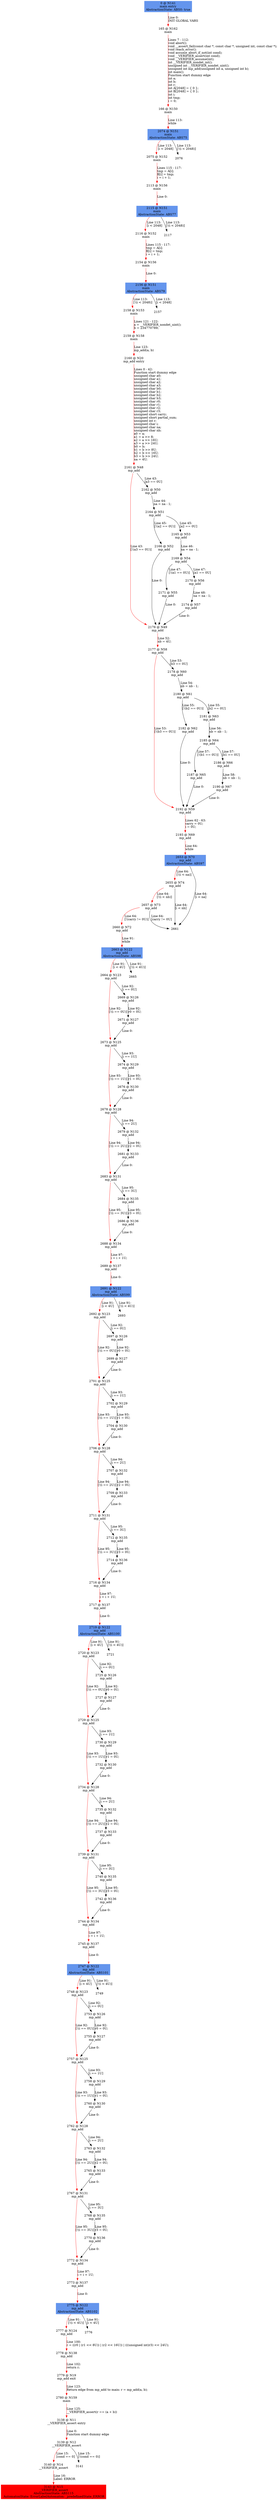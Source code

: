 digraph ARG {
node [style="filled" shape="box" color="white"]
0 [fillcolor="cornflowerblue" label="0 @ N141\nmain entry\nAbstractionState: ABS0: true\n" id="0"]
165 [label="165 @ N162\nmain\n" id="165"]
166 [label="166 @ N150\nmain\n" id="166"]
2074 [fillcolor="cornflowerblue" label="2074 @ N151\nmain\nAbstractionState: ABS75\n" id="2074"]
2075 [label="2075 @ N152\nmain\n" id="2075"]
2113 [label="2113 @ N156\nmain\n" id="2113"]
2115 [fillcolor="cornflowerblue" label="2115 @ N151\nmain\nAbstractionState: ABS77\n" id="2115"]
2116 [label="2116 @ N152\nmain\n" id="2116"]
2154 [label="2154 @ N156\nmain\n" id="2154"]
2156 [fillcolor="cornflowerblue" label="2156 @ N151\nmain\nAbstractionState: ABS79\n" id="2156"]
2158 [label="2158 @ N153\nmain\n" id="2158"]
2159 [label="2159 @ N158\nmain\n" id="2159"]
2160 [label="2160 @ N20\nmp_add entry\n" id="2160"]
2161 [label="2161 @ N48\nmp_add\n" id="2161"]
2176 [label="2176 @ N49\nmp_add\n" id="2176"]
2177 [label="2177 @ N58\nmp_add\n" id="2177"]
2192 [label="2192 @ N59\nmp_add\n" id="2192"]
2193 [label="2193 @ N69\nmp_add\n" id="2193"]
2653 [fillcolor="cornflowerblue" label="2653 @ N70\nmp_add\nAbstractionState: ABS97\n" id="2653"]
2655 [label="2655 @ N74\nmp_add\n" id="2655"]
2657 [label="2657 @ N73\nmp_add\n" id="2657"]
2660 [label="2660 @ N72\nmp_add\n" id="2660"]
2663 [fillcolor="cornflowerblue" label="2663 @ N122\nmp_add\nAbstractionState: ABS98\n" id="2663"]
2664 [label="2664 @ N123\nmp_add\n" id="2664"]
2673 [label="2673 @ N125\nmp_add\n" id="2673"]
2678 [label="2678 @ N128\nmp_add\n" id="2678"]
2683 [label="2683 @ N131\nmp_add\n" id="2683"]
2688 [label="2688 @ N134\nmp_add\n" id="2688"]
2689 [label="2689 @ N137\nmp_add\n" id="2689"]
2691 [fillcolor="cornflowerblue" label="2691 @ N122\nmp_add\nAbstractionState: ABS99\n" id="2691"]
2692 [label="2692 @ N123\nmp_add\n" id="2692"]
2701 [label="2701 @ N125\nmp_add\n" id="2701"]
2706 [label="2706 @ N128\nmp_add\n" id="2706"]
2711 [label="2711 @ N131\nmp_add\n" id="2711"]
2716 [label="2716 @ N134\nmp_add\n" id="2716"]
2717 [label="2717 @ N137\nmp_add\n" id="2717"]
2719 [fillcolor="cornflowerblue" label="2719 @ N122\nmp_add\nAbstractionState: ABS100\n" id="2719"]
2720 [label="2720 @ N123\nmp_add\n" id="2720"]
2729 [label="2729 @ N125\nmp_add\n" id="2729"]
2734 [label="2734 @ N128\nmp_add\n" id="2734"]
2739 [label="2739 @ N131\nmp_add\n" id="2739"]
2744 [label="2744 @ N134\nmp_add\n" id="2744"]
2745 [label="2745 @ N137\nmp_add\n" id="2745"]
2747 [fillcolor="cornflowerblue" label="2747 @ N122\nmp_add\nAbstractionState: ABS101\n" id="2747"]
2748 [label="2748 @ N123\nmp_add\n" id="2748"]
2757 [label="2757 @ N125\nmp_add\n" id="2757"]
2762 [label="2762 @ N128\nmp_add\n" id="2762"]
2767 [label="2767 @ N131\nmp_add\n" id="2767"]
2772 [label="2772 @ N134\nmp_add\n" id="2772"]
2773 [label="2773 @ N137\nmp_add\n" id="2773"]
2775 [fillcolor="cornflowerblue" label="2775 @ N122\nmp_add\nAbstractionState: ABS102\n" id="2775"]
2777 [label="2777 @ N124\nmp_add\n" id="2777"]
2778 [label="2778 @ N138\nmp_add\n" id="2778"]
2779 [label="2779 @ N19\nmp_add exit\n" id="2779"]
2780 [label="2780 @ N159\nmain\n" id="2780"]
3138 [label="3138 @ N11\n__VERIFIER_assert entry\n" id="3138"]
3139 [label="3139 @ N12\n__VERIFIER_assert\n" id="3139"]
3140 [label="3140 @ N14\n__VERIFIER_assert\n" id="3140"]
3143 [fillcolor="red" label="3143 @ N15\n__VERIFIER_assert\nAbstractionState: ABS115\n AutomatonState: ErrorLabelAutomaton: _predefinedState_ERROR\n" id="3143"]
2768 [label="2768 @ N135\nmp_add\n" id="2768"]
2770 [label="2770 @ N136\nmp_add\n" id="2770"]
2763 [label="2763 @ N132\nmp_add\n" id="2763"]
2765 [label="2765 @ N133\nmp_add\n" id="2765"]
2758 [label="2758 @ N129\nmp_add\n" id="2758"]
2760 [label="2760 @ N130\nmp_add\n" id="2760"]
2753 [label="2753 @ N126\nmp_add\n" id="2753"]
2755 [label="2755 @ N127\nmp_add\n" id="2755"]
2740 [label="2740 @ N135\nmp_add\n" id="2740"]
2742 [label="2742 @ N136\nmp_add\n" id="2742"]
2735 [label="2735 @ N132\nmp_add\n" id="2735"]
2737 [label="2737 @ N133\nmp_add\n" id="2737"]
2730 [label="2730 @ N129\nmp_add\n" id="2730"]
2732 [label="2732 @ N130\nmp_add\n" id="2732"]
2725 [label="2725 @ N126\nmp_add\n" id="2725"]
2727 [label="2727 @ N127\nmp_add\n" id="2727"]
2712 [label="2712 @ N135\nmp_add\n" id="2712"]
2714 [label="2714 @ N136\nmp_add\n" id="2714"]
2707 [label="2707 @ N132\nmp_add\n" id="2707"]
2709 [label="2709 @ N133\nmp_add\n" id="2709"]
2702 [label="2702 @ N129\nmp_add\n" id="2702"]
2704 [label="2704 @ N130\nmp_add\n" id="2704"]
2697 [label="2697 @ N126\nmp_add\n" id="2697"]
2699 [label="2699 @ N127\nmp_add\n" id="2699"]
2684 [label="2684 @ N135\nmp_add\n" id="2684"]
2686 [label="2686 @ N136\nmp_add\n" id="2686"]
2679 [label="2679 @ N132\nmp_add\n" id="2679"]
2681 [label="2681 @ N133\nmp_add\n" id="2681"]
2674 [label="2674 @ N129\nmp_add\n" id="2674"]
2676 [label="2676 @ N130\nmp_add\n" id="2676"]
2669 [label="2669 @ N126\nmp_add\n" id="2669"]
2671 [label="2671 @ N127\nmp_add\n" id="2671"]
2178 [label="2178 @ N60\nmp_add\n" id="2178"]
2180 [label="2180 @ N61\nmp_add\n" id="2180"]
2182 [label="2182 @ N62\nmp_add\n" id="2182"]
2181 [label="2181 @ N63\nmp_add\n" id="2181"]
2185 [label="2185 @ N64\nmp_add\n" id="2185"]
2187 [label="2187 @ N65\nmp_add\n" id="2187"]
2186 [label="2186 @ N66\nmp_add\n" id="2186"]
2190 [label="2190 @ N67\nmp_add\n" id="2190"]
2162 [label="2162 @ N50\nmp_add\n" id="2162"]
2164 [label="2164 @ N51\nmp_add\n" id="2164"]
2166 [label="2166 @ N52\nmp_add\n" id="2166"]
2165 [label="2165 @ N53\nmp_add\n" id="2165"]
2169 [label="2169 @ N54\nmp_add\n" id="2169"]
2171 [label="2171 @ N55\nmp_add\n" id="2171"]
2170 [label="2170 @ N56\nmp_add\n" id="2170"]
2174 [label="2174 @ N57\nmp_add\n" id="2174"]
0 -> 165 [color="red" label="Line 0: \lINIT GLOBAL VARS\l" id="0 -> 165"]
165 -> 166 [color="red" label="Lines 7 - 112: \lvoid abort();\lvoid __assert_fail(const char *, const char *, unsigned int, const char *);\lvoid reach_error();\lvoid assume_abort_if_not(int cond);\lvoid __VERIFIER_assert(int cond);\lvoid __VERIFIER_assume(int);\lint __VERIFIER_nondet_int();\lunsigned int __VERIFIER_nondet_uint();\lunsigned int mp_add(unsigned int a, unsigned int b);\lint main();\lFunction start dummy edge\lint a;\lint b;\lint r;\lint A[2048] = { 0 };\lint B[2048] = { 0 };\lint i;\lint tmp;\li = 0;\l" id="165 -> 166"]
166 -> 2074 [color="red" label="Line 113: \lwhile\l" id="166 -> 2074"]
2074 -> 2075 [color="red" label="Line 113: \l[i < 2048]\l" id="2074 -> 2075"]
2074 -> 2076 [label="Line 113: \l[!(i < 2048)]\l" id="2074 -> 2076"]
2075 -> 2113 [color="red" label="Lines 115 - 117: \ltmp = A[i];\lB[i] = tmp;\li = i + 1;\l" id="2075 -> 2113"]
2113 -> 2115 [color="red" label="Line 0: \l\l" id="2113 -> 2115"]
2115 -> 2116 [color="red" label="Line 113: \l[i < 2048]\l" id="2115 -> 2116"]
2115 -> 2117 [label="Line 113: \l[!(i < 2048)]\l" id="2115 -> 2117"]
2116 -> 2154 [color="red" label="Lines 115 - 117: \ltmp = A[i];\lB[i] = tmp;\li = i + 1;\l" id="2116 -> 2154"]
2154 -> 2156 [color="red" label="Line 0: \l\l" id="2154 -> 2156"]
2156 -> 2157 [label="Line 113: \l[i < 2048]\l" id="2156 -> 2157"]
2156 -> 2158 [color="red" label="Line 113: \l[!(i < 2048)]\l" id="2156 -> 2158"]
2158 -> 2159 [color="red" label="Lines 121 - 122: \la = __VERIFIER_nondet_uint();\lb = 234770789;\l" id="2158 -> 2159"]
2159 -> 2160 [color="red" label="Line 123: \lmp_add(a, b)\l" id="2159 -> 2160"]
2160 -> 2161 [color="red" label="Lines 0 - 42: \lFunction start dummy edge\lunsigned char a0;\lunsigned char a1;\lunsigned char a2;\lunsigned char a3;\lunsigned char b0;\lunsigned char b1;\lunsigned char b2;\lunsigned char b3;\lunsigned char r0;\lunsigned char r1;\lunsigned char r2;\lunsigned char r3;\lunsigned short carry;\lunsigned short partial_sum;\lunsigned int r;\lunsigned char i;\lunsigned char na;\lunsigned char nb;\la0 = a;\la1 = a >> 8;\la2 = a >> 16U;\la3 = a >> 24U;\lb0 = b;\lb1 = b >> 8U;\lb2 = b >> 16U;\lb3 = b >> 24U;\lna = 4U;\l" id="2160 -> 2161"]
2161 -> 2162 [label="Line 43: \l[a3 == 0U]\l" id="2161 -> 2162"]
2161 -> 2176 [color="red" label="Line 43: \l[!(a3 == 0U)]\l" id="2161 -> 2176"]
2176 -> 2177 [color="red" label="Line 52: \lnb = 4U;\l" id="2176 -> 2177"]
2177 -> 2178 [label="Line 53: \l[b3 == 0U]\l" id="2177 -> 2178"]
2177 -> 2192 [color="red" label="Line 53: \l[!(b3 == 0U)]\l" id="2177 -> 2192"]
2192 -> 2193 [color="red" label="Lines 62 - 63: \lcarry = 0U;\li = 0U;\l" id="2192 -> 2193"]
2193 -> 2653 [color="red" label="Line 64: \lwhile\l" id="2193 -> 2653"]
2653 -> 2655 [color="red" label="Line 64: \l[!(i < na)]\l" id="2653 -> 2655"]
2653 -> 2661 [label="Line 64: \l[i < na]\l" id="2653 -> 2661"]
2655 -> 2657 [color="red" label="Line 64: \l[!(i < nb)]\l" id="2655 -> 2657"]
2655 -> 2661 [label="Line 64: \l[i < nb]\l" id="2655 -> 2661"]
2657 -> 2660 [color="red" label="Line 64: \l[!(carry != 0U)]\l" id="2657 -> 2660"]
2657 -> 2661 [label="Line 64: \l[carry != 0U]\l" id="2657 -> 2661"]
2660 -> 2663 [color="red" label="Line 91: \lwhile\l" id="2660 -> 2663"]
2663 -> 2664 [color="red" label="Line 91: \l[i < 4U]\l" id="2663 -> 2664"]
2663 -> 2665 [label="Line 91: \l[!(i < 4U)]\l" id="2663 -> 2665"]
2664 -> 2669 [label="Line 92: \l[i == 0U]\l" id="2664 -> 2669"]
2664 -> 2673 [color="red" label="Line 92: \l[!(i == 0U)]\l" id="2664 -> 2673"]
2673 -> 2674 [label="Line 93: \l[i == 1U]\l" id="2673 -> 2674"]
2673 -> 2678 [color="red" label="Line 93: \l[!(i == 1U)]\l" id="2673 -> 2678"]
2678 -> 2679 [label="Line 94: \l[i == 2U]\l" id="2678 -> 2679"]
2678 -> 2683 [color="red" label="Line 94: \l[!(i == 2U)]\l" id="2678 -> 2683"]
2683 -> 2684 [label="Line 95: \l[i == 3U]\l" id="2683 -> 2684"]
2683 -> 2688 [color="red" label="Line 95: \l[!(i == 3U)]\l" id="2683 -> 2688"]
2688 -> 2689 [color="red" label="Line 97: \li = i + 1U;\l" id="2688 -> 2689"]
2689 -> 2691 [color="red" label="Line 0: \l\l" id="2689 -> 2691"]
2691 -> 2692 [color="red" label="Line 91: \l[i < 4U]\l" id="2691 -> 2692"]
2691 -> 2693 [label="Line 91: \l[!(i < 4U)]\l" id="2691 -> 2693"]
2692 -> 2697 [label="Line 92: \l[i == 0U]\l" id="2692 -> 2697"]
2692 -> 2701 [color="red" label="Line 92: \l[!(i == 0U)]\l" id="2692 -> 2701"]
2701 -> 2702 [label="Line 93: \l[i == 1U]\l" id="2701 -> 2702"]
2701 -> 2706 [color="red" label="Line 93: \l[!(i == 1U)]\l" id="2701 -> 2706"]
2706 -> 2707 [label="Line 94: \l[i == 2U]\l" id="2706 -> 2707"]
2706 -> 2711 [color="red" label="Line 94: \l[!(i == 2U)]\l" id="2706 -> 2711"]
2711 -> 2712 [label="Line 95: \l[i == 3U]\l" id="2711 -> 2712"]
2711 -> 2716 [color="red" label="Line 95: \l[!(i == 3U)]\l" id="2711 -> 2716"]
2716 -> 2717 [color="red" label="Line 97: \li = i + 1U;\l" id="2716 -> 2717"]
2717 -> 2719 [color="red" label="Line 0: \l\l" id="2717 -> 2719"]
2719 -> 2720 [color="red" label="Line 91: \l[i < 4U]\l" id="2719 -> 2720"]
2719 -> 2721 [label="Line 91: \l[!(i < 4U)]\l" id="2719 -> 2721"]
2720 -> 2725 [label="Line 92: \l[i == 0U]\l" id="2720 -> 2725"]
2720 -> 2729 [color="red" label="Line 92: \l[!(i == 0U)]\l" id="2720 -> 2729"]
2729 -> 2730 [label="Line 93: \l[i == 1U]\l" id="2729 -> 2730"]
2729 -> 2734 [color="red" label="Line 93: \l[!(i == 1U)]\l" id="2729 -> 2734"]
2734 -> 2735 [label="Line 94: \l[i == 2U]\l" id="2734 -> 2735"]
2734 -> 2739 [color="red" label="Line 94: \l[!(i == 2U)]\l" id="2734 -> 2739"]
2739 -> 2740 [label="Line 95: \l[i == 3U]\l" id="2739 -> 2740"]
2739 -> 2744 [color="red" label="Line 95: \l[!(i == 3U)]\l" id="2739 -> 2744"]
2744 -> 2745 [color="red" label="Line 97: \li = i + 1U;\l" id="2744 -> 2745"]
2745 -> 2747 [color="red" label="Line 0: \l\l" id="2745 -> 2747"]
2747 -> 2748 [color="red" label="Line 91: \l[i < 4U]\l" id="2747 -> 2748"]
2747 -> 2749 [label="Line 91: \l[!(i < 4U)]\l" id="2747 -> 2749"]
2748 -> 2753 [label="Line 92: \l[i == 0U]\l" id="2748 -> 2753"]
2748 -> 2757 [color="red" label="Line 92: \l[!(i == 0U)]\l" id="2748 -> 2757"]
2757 -> 2758 [label="Line 93: \l[i == 1U]\l" id="2757 -> 2758"]
2757 -> 2762 [color="red" label="Line 93: \l[!(i == 1U)]\l" id="2757 -> 2762"]
2762 -> 2763 [label="Line 94: \l[i == 2U]\l" id="2762 -> 2763"]
2762 -> 2767 [color="red" label="Line 94: \l[!(i == 2U)]\l" id="2762 -> 2767"]
2767 -> 2768 [label="Line 95: \l[i == 3U]\l" id="2767 -> 2768"]
2767 -> 2772 [color="red" label="Line 95: \l[!(i == 3U)]\l" id="2767 -> 2772"]
2772 -> 2773 [color="red" label="Line 97: \li = i + 1U;\l" id="2772 -> 2773"]
2773 -> 2775 [color="red" label="Line 0: \l\l" id="2773 -> 2775"]
2775 -> 2776 [label="Line 91: \l[i < 4U]\l" id="2775 -> 2776"]
2775 -> 2777 [color="red" label="Line 91: \l[!(i < 4U)]\l" id="2775 -> 2777"]
2777 -> 2778 [color="red" label="Line 100: \lr = ((r0 | (r1 << 8U)) | (r2 << 16U)) | (((unsigned int)r3) << 24U);\l" id="2777 -> 2778"]
2778 -> 2779 [color="red" label="Line 102: \lreturn r;\l" id="2778 -> 2779"]
2779 -> 2780 [color="red" label="Line 123: \lReturn edge from mp_add to main: r = mp_add(a, b);\l" id="2779 -> 2780"]
2780 -> 3138 [color="red" label="Line 125: \l__VERIFIER_assert(r == (a + b))\l" id="2780 -> 3138"]
3138 -> 3139 [color="red" label="Line 0: \lFunction start dummy edge\l" id="3138 -> 3139"]
3139 -> 3140 [color="red" label="Line 15: \l[cond == 0]\l" id="3139 -> 3140"]
3139 -> 3141 [label="Line 15: \l[!(cond == 0)]\l" id="3139 -> 3141"]
3140 -> 3143 [color="red" label="Line 16: \lLabel: ERROR\l" id="3140 -> 3143"]
2768 -> 2770 [label="Line 95: \lr3 = 0U;\l" id="2768 -> 2770"]
2770 -> 2772 [label="Line 0: \l\l" id="2770 -> 2772"]
2763 -> 2765 [label="Line 94: \lr2 = 0U;\l" id="2763 -> 2765"]
2765 -> 2767 [label="Line 0: \l\l" id="2765 -> 2767"]
2758 -> 2760 [label="Line 93: \lr1 = 0U;\l" id="2758 -> 2760"]
2760 -> 2762 [label="Line 0: \l\l" id="2760 -> 2762"]
2753 -> 2755 [label="Line 92: \lr0 = 0U;\l" id="2753 -> 2755"]
2755 -> 2757 [label="Line 0: \l\l" id="2755 -> 2757"]
2740 -> 2742 [label="Line 95: \lr3 = 0U;\l" id="2740 -> 2742"]
2742 -> 2744 [label="Line 0: \l\l" id="2742 -> 2744"]
2735 -> 2737 [label="Line 94: \lr2 = 0U;\l" id="2735 -> 2737"]
2737 -> 2739 [label="Line 0: \l\l" id="2737 -> 2739"]
2730 -> 2732 [label="Line 93: \lr1 = 0U;\l" id="2730 -> 2732"]
2732 -> 2734 [label="Line 0: \l\l" id="2732 -> 2734"]
2725 -> 2727 [label="Line 92: \lr0 = 0U;\l" id="2725 -> 2727"]
2727 -> 2729 [label="Line 0: \l\l" id="2727 -> 2729"]
2712 -> 2714 [label="Line 95: \lr3 = 0U;\l" id="2712 -> 2714"]
2714 -> 2716 [label="Line 0: \l\l" id="2714 -> 2716"]
2707 -> 2709 [label="Line 94: \lr2 = 0U;\l" id="2707 -> 2709"]
2709 -> 2711 [label="Line 0: \l\l" id="2709 -> 2711"]
2702 -> 2704 [label="Line 93: \lr1 = 0U;\l" id="2702 -> 2704"]
2704 -> 2706 [label="Line 0: \l\l" id="2704 -> 2706"]
2697 -> 2699 [label="Line 92: \lr0 = 0U;\l" id="2697 -> 2699"]
2699 -> 2701 [label="Line 0: \l\l" id="2699 -> 2701"]
2684 -> 2686 [label="Line 95: \lr3 = 0U;\l" id="2684 -> 2686"]
2686 -> 2688 [label="Line 0: \l\l" id="2686 -> 2688"]
2679 -> 2681 [label="Line 94: \lr2 = 0U;\l" id="2679 -> 2681"]
2681 -> 2683 [label="Line 0: \l\l" id="2681 -> 2683"]
2674 -> 2676 [label="Line 93: \lr1 = 0U;\l" id="2674 -> 2676"]
2676 -> 2678 [label="Line 0: \l\l" id="2676 -> 2678"]
2669 -> 2671 [label="Line 92: \lr0 = 0U;\l" id="2669 -> 2671"]
2671 -> 2673 [label="Line 0: \l\l" id="2671 -> 2673"]
2178 -> 2180 [label="Line 54: \lnb = nb - 1;\l" id="2178 -> 2180"]
2180 -> 2181 [label="Line 55: \l[b2 == 0U]\l" id="2180 -> 2181"]
2180 -> 2182 [label="Line 55: \l[!(b2 == 0U)]\l" id="2180 -> 2182"]
2182 -> 2192 [label="Line 0: \l\l" id="2182 -> 2192"]
2181 -> 2185 [label="Line 56: \lnb = nb - 1;\l" id="2181 -> 2185"]
2185 -> 2186 [label="Line 57: \l[b1 == 0U]\l" id="2185 -> 2186"]
2185 -> 2187 [label="Line 57: \l[!(b1 == 0U)]\l" id="2185 -> 2187"]
2187 -> 2192 [label="Line 0: \l\l" id="2187 -> 2192"]
2186 -> 2190 [label="Line 58: \lnb = nb - 1;\l" id="2186 -> 2190"]
2190 -> 2192 [label="Line 0: \l\l" id="2190 -> 2192"]
2162 -> 2164 [label="Line 44: \lna = na - 1;\l" id="2162 -> 2164"]
2164 -> 2165 [label="Line 45: \l[a2 == 0U]\l" id="2164 -> 2165"]
2164 -> 2166 [label="Line 45: \l[!(a2 == 0U)]\l" id="2164 -> 2166"]
2166 -> 2176 [label="Line 0: \l\l" id="2166 -> 2176"]
2165 -> 2169 [label="Line 46: \lna = na - 1;\l" id="2165 -> 2169"]
2169 -> 2170 [label="Line 47: \l[a1 == 0U]\l" id="2169 -> 2170"]
2169 -> 2171 [label="Line 47: \l[!(a1 == 0U)]\l" id="2169 -> 2171"]
2171 -> 2176 [label="Line 0: \l\l" id="2171 -> 2176"]
2170 -> 2174 [label="Line 48: \lna = na - 1;\l" id="2170 -> 2174"]
2174 -> 2176 [label="Line 0: \l\l" id="2174 -> 2176"]
}
